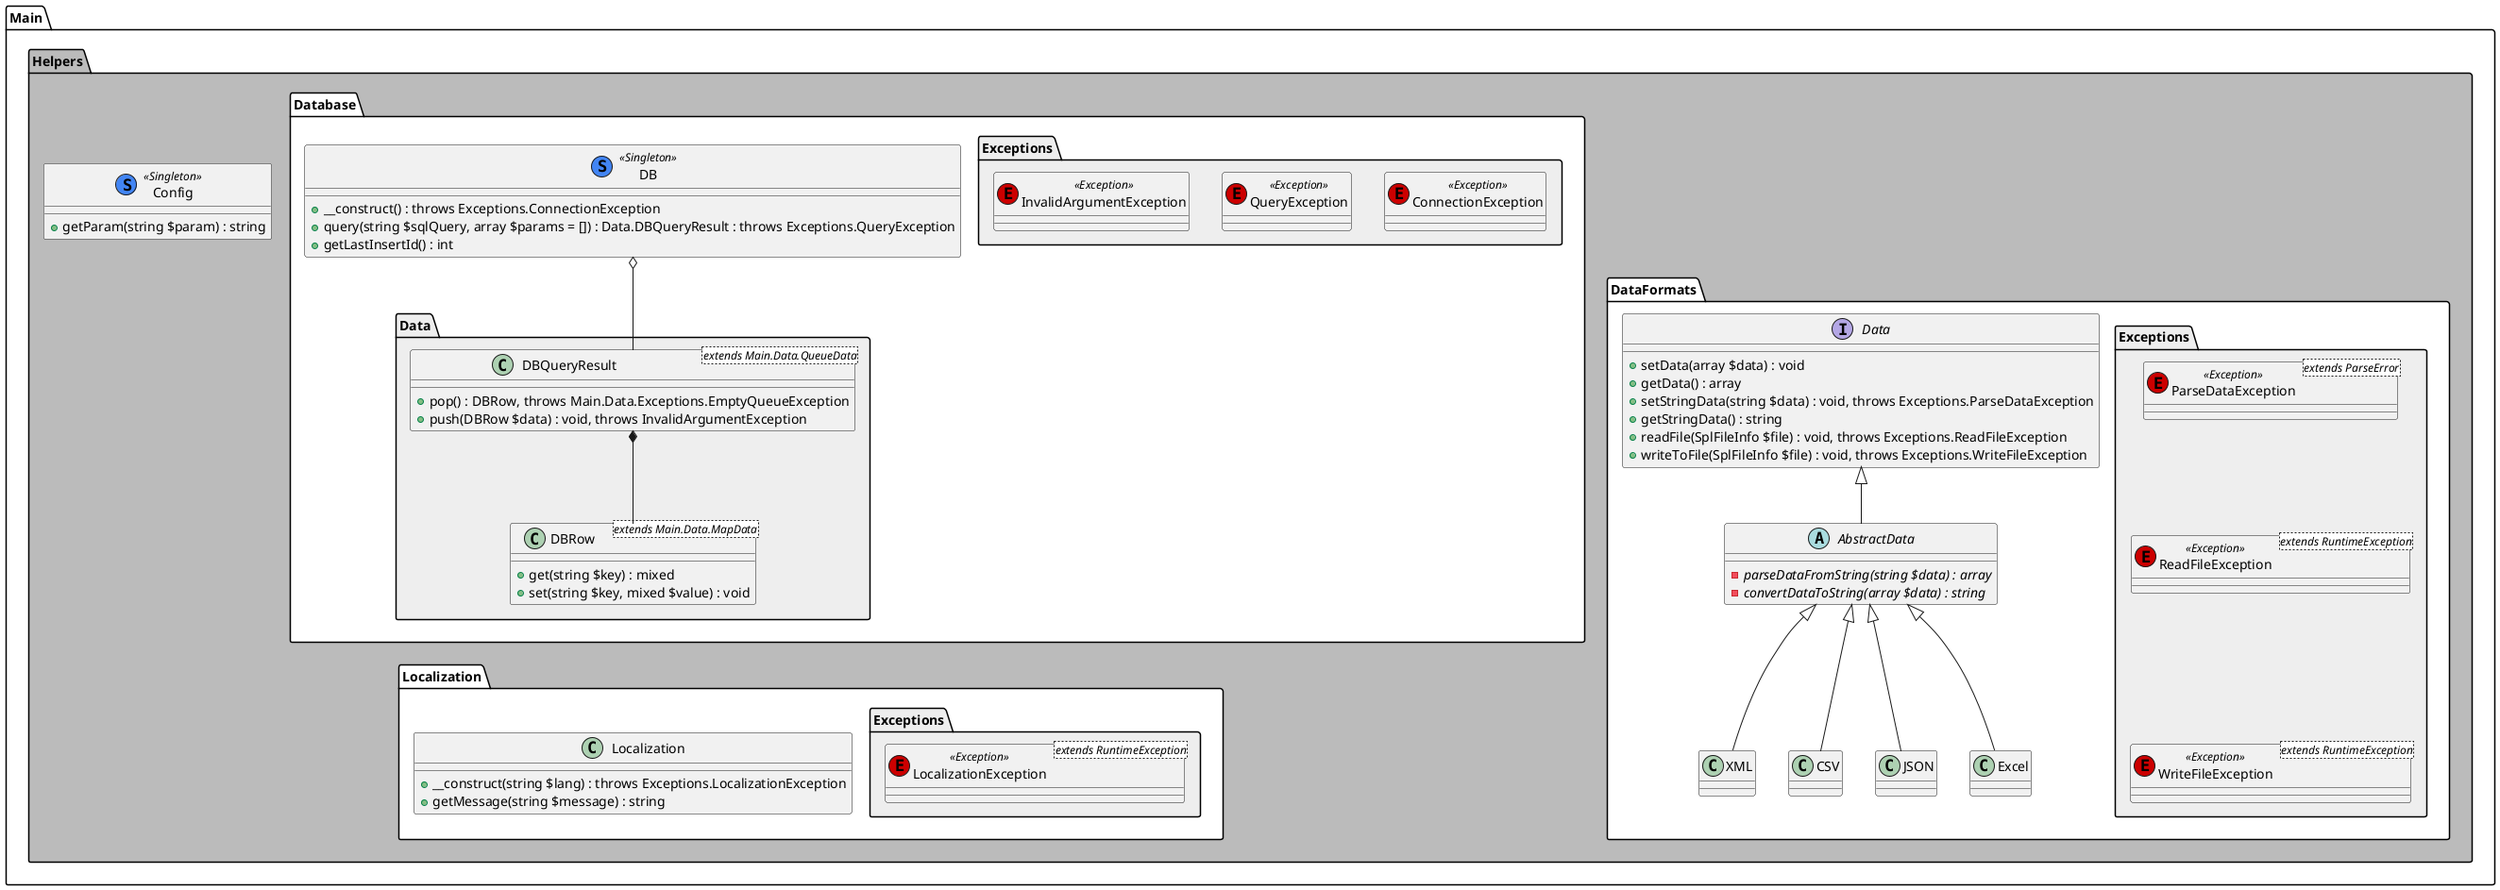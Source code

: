 @startuml

namespace Main.Helpers #BBB {
    class Config << (S,#4285f4) Singleton >> {
        +getParam(string $param) : string
    }
    /' ------------------------------------------- '/
    /' ---------------- Database ----------------- '/
    /' ------------------------------------------- '/
    namespace Database #FFF {
        class DB << (S,#4285f4) Singleton >> {
            +__construct() : throws Exceptions.ConnectionException
            +query(string $sqlQuery, array $params = []) : Data.DBQueryResult : throws Exceptions.QueryException
            +getLastInsertId() : int
        }
        /' ---------------------------- '/
        /' ----------- Data ----------- '/
        /' ---------------------------- '/
        namespace Data #EEE {
            class DBRow <extends Main.Data.MapData> {
                +get(string $key) : mixed
                +set(string $key, mixed $value) : void
            }

            class DBQueryResult <extends Main.Data.QueueData> {
                +pop() : DBRow, throws Main.Data.Exceptions.EmptyQueueException
                +push(DBRow $data) : void, throws InvalidArgumentException
            }
        }
        /' ---------------------------- '/
        /' -------- Exceptions -------- '/
        /' ---------------------------- '/
        namespace Exceptions #EEE {
            class ConnectionException << (E, #CC0000) Exception >> {

            }

            class QueryException << (E, #CC0000) Exception >> {

            }

            class InvalidArgumentException << (E, #CC0000) Exception >> {

            }
        }
    }
    /' ------------------------------------------- '/
    /' -------------- Localization --------------- '/
    /' ------------------------------------------- '/
    namespace Localization #FFF {
        class Localization {
            +__construct(string $lang) : throws Exceptions.LocalizationException
            +getMessage(string $message) : string
        }
        /' ---------------------------- '/
        /' -------- Exceptions -------- '/
        /' ---------------------------- '/
        namespace Exceptions #EEE {
            class LocalizationException <extends RuntimeException> << (E, #CC0000) Exception >> {

            }
        }
    }
    /' ------------------------------------------- '/
    /' --------------- DataFormats --------------- '/
    /' ------------------------------------------- '/
    namespace DataFormats #FFF {
        interface Data {
            +setData(array $data) : void
            +getData() : array
            +setStringData(string $data) : void, throws Exceptions.ParseDataException
            +getStringData() : string
            +readFile(SplFileInfo $file) : void, throws Exceptions.ReadFileException
            +writeToFile(SplFileInfo $file) : void, throws Exceptions.WriteFileException
        }

        abstract AbstractData {
            -{abstract}parseDataFromString(string $data) : array
            -{abstract}convertDataToString(array $data) : string
        }

        class XML {

        }

        class CSV {

        }

        class JSON {

        }

        class Excel {

        }
        /' ---------------------------- '/
        /' -------- Exceptions -------- '/
        /' ---------------------------- '/
        namespace Exceptions #EEE {
            class ParseDataException <extends ParseError> << (E, #CC0000) Exception >> {

            }

            class ReadFileException <extends RuntimeException> << (E, #CC0000) Exception >> {

            }

            class WriteFileException <extends RuntimeException> << (E, #CC0000) Exception >> {

            }
        }
    }
    /' ------------------------------------------- '/
    /' ---------------- Relations ---------------- '/
    /' ------------------------------------------- '/
    Main.Helpers.Database.DB                    o-- Main.Helpers.Database.Data.DBQueryResult
    Main.Helpers.Database.Data.DBQueryResult    *-- Main.Helpers.Database.Data.DBRow

    Main.Helpers.DataFormats.Data           <|--    Main.Helpers.DataFormats.AbstractData
    Main.Helpers.DataFormats.AbstractData   <|--    Main.Helpers.DataFormats.XML
    Main.Helpers.DataFormats.AbstractData   <|--    Main.Helpers.DataFormats.CSV
    Main.Helpers.DataFormats.AbstractData   <|--    Main.Helpers.DataFormats.JSON
    Main.Helpers.DataFormats.AbstractData   <|--    Main.Helpers.DataFormats.Excel

    Main.Helpers.DataFormats.Exceptions.ParseDataException  --[hidden]    Main.Helpers.DataFormats.Exceptions.ReadFileException
    Main.Helpers.DataFormats.Exceptions.ReadFileException   --[hidden]    Main.Helpers.DataFormats.Exceptions.WriteFileException

    Main.Helpers.Database.Data.DBRow                        --[hidden]  Main.Helpers.Localization.Localization
    Main.Helpers.Database.Exceptions.ConnectionException    --[hidden]  Main.Helpers.DataFormats.Data
}

@enduml